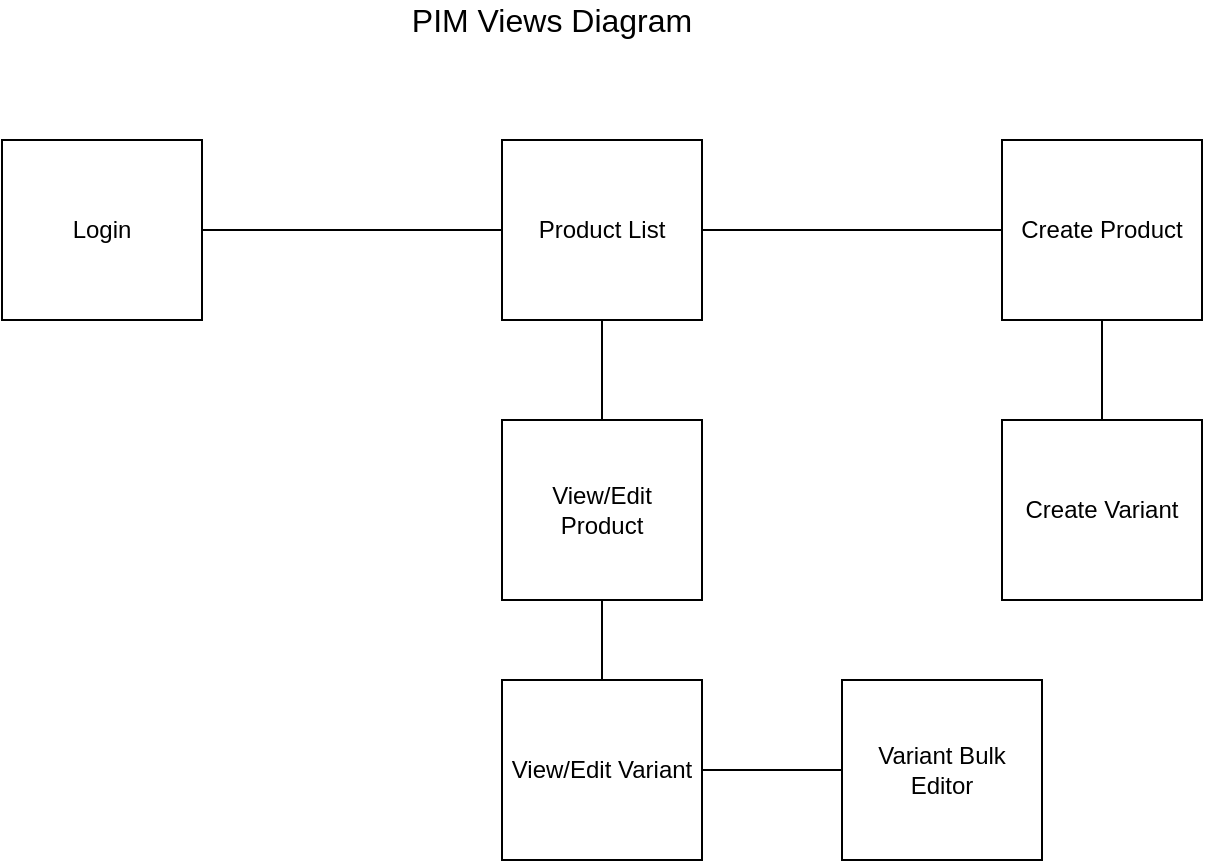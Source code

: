 <mxfile version="15.0.2" type="github">
  <diagram id="hE2YBDvgGHqyTkKCP46g" name="Page-1">
    <mxGraphModel dx="1756" dy="937" grid="1" gridSize="10" guides="1" tooltips="1" connect="1" arrows="1" fold="1" page="1" pageScale="1" pageWidth="850" pageHeight="1100" math="0" shadow="0">
      <root>
        <mxCell id="0" />
        <mxCell id="1" parent="0" />
        <mxCell id="vJXU5ccwv93jfNA9Mbtt-1" value="&lt;font style=&quot;font-size: 16px&quot;&gt;PIM Views Diagram&lt;/font&gt;" style="text;html=1;strokeColor=none;fillColor=none;align=center;verticalAlign=middle;whiteSpace=wrap;rounded=0;" vertex="1" parent="1">
          <mxGeometry x="170" y="20" width="430" height="20" as="geometry" />
        </mxCell>
        <mxCell id="vJXU5ccwv93jfNA9Mbtt-8" value="Login" style="whiteSpace=wrap;html=1;align=center;" vertex="1" parent="1">
          <mxGeometry x="110" y="90" width="100" height="90" as="geometry" />
        </mxCell>
        <mxCell id="vJXU5ccwv93jfNA9Mbtt-9" value="Product List" style="whiteSpace=wrap;html=1;align=center;" vertex="1" parent="1">
          <mxGeometry x="360" y="90" width="100" height="90" as="geometry" />
        </mxCell>
        <mxCell id="vJXU5ccwv93jfNA9Mbtt-11" value="Create Product" style="whiteSpace=wrap;html=1;align=center;" vertex="1" parent="1">
          <mxGeometry x="610" y="90" width="100" height="90" as="geometry" />
        </mxCell>
        <mxCell id="vJXU5ccwv93jfNA9Mbtt-12" value="Create Variant" style="whiteSpace=wrap;html=1;align=center;" vertex="1" parent="1">
          <mxGeometry x="610" y="230" width="100" height="90" as="geometry" />
        </mxCell>
        <mxCell id="vJXU5ccwv93jfNA9Mbtt-13" value="View/Edit&lt;br&gt;Product" style="whiteSpace=wrap;html=1;align=center;" vertex="1" parent="1">
          <mxGeometry x="360" y="230" width="100" height="90" as="geometry" />
        </mxCell>
        <mxCell id="vJXU5ccwv93jfNA9Mbtt-14" value="View/Edit Variant" style="whiteSpace=wrap;html=1;align=center;" vertex="1" parent="1">
          <mxGeometry x="360" y="360" width="100" height="90" as="geometry" />
        </mxCell>
        <mxCell id="vJXU5ccwv93jfNA9Mbtt-15" value="Variant Bulk Editor" style="whiteSpace=wrap;html=1;align=center;" vertex="1" parent="1">
          <mxGeometry x="530" y="360" width="100" height="90" as="geometry" />
        </mxCell>
        <mxCell id="vJXU5ccwv93jfNA9Mbtt-16" value="" style="endArrow=none;html=1;entryX=0;entryY=0.5;entryDx=0;entryDy=0;exitX=1;exitY=0.5;exitDx=0;exitDy=0;" edge="1" parent="1" source="vJXU5ccwv93jfNA9Mbtt-8" target="vJXU5ccwv93jfNA9Mbtt-9">
          <mxGeometry width="50" height="50" relative="1" as="geometry">
            <mxPoint x="250" y="160" as="sourcePoint" />
            <mxPoint x="300" y="110" as="targetPoint" />
          </mxGeometry>
        </mxCell>
        <mxCell id="vJXU5ccwv93jfNA9Mbtt-18" value="" style="endArrow=none;html=1;entryX=0.5;entryY=1;entryDx=0;entryDy=0;" edge="1" parent="1" source="vJXU5ccwv93jfNA9Mbtt-14" target="vJXU5ccwv93jfNA9Mbtt-13">
          <mxGeometry width="50" height="50" relative="1" as="geometry">
            <mxPoint x="80" y="390" as="sourcePoint" />
            <mxPoint x="150" y="330" as="targetPoint" />
          </mxGeometry>
        </mxCell>
        <mxCell id="vJXU5ccwv93jfNA9Mbtt-19" value="" style="endArrow=none;html=1;entryX=0.5;entryY=1;entryDx=0;entryDy=0;exitX=0.5;exitY=0;exitDx=0;exitDy=0;" edge="1" parent="1" source="vJXU5ccwv93jfNA9Mbtt-13" target="vJXU5ccwv93jfNA9Mbtt-9">
          <mxGeometry width="50" height="50" relative="1" as="geometry">
            <mxPoint x="260" y="250" as="sourcePoint" />
            <mxPoint x="330" y="190" as="targetPoint" />
          </mxGeometry>
        </mxCell>
        <mxCell id="vJXU5ccwv93jfNA9Mbtt-20" value="" style="endArrow=none;html=1;entryX=0;entryY=0.5;entryDx=0;entryDy=0;exitX=1;exitY=0.5;exitDx=0;exitDy=0;" edge="1" parent="1" source="vJXU5ccwv93jfNA9Mbtt-9" target="vJXU5ccwv93jfNA9Mbtt-11">
          <mxGeometry width="50" height="50" relative="1" as="geometry">
            <mxPoint x="490" y="170" as="sourcePoint" />
            <mxPoint x="560" y="110" as="targetPoint" />
          </mxGeometry>
        </mxCell>
        <mxCell id="vJXU5ccwv93jfNA9Mbtt-22" value="" style="endArrow=none;html=1;exitX=1;exitY=0.5;exitDx=0;exitDy=0;entryX=0;entryY=0.5;entryDx=0;entryDy=0;" edge="1" parent="1" source="vJXU5ccwv93jfNA9Mbtt-14" target="vJXU5ccwv93jfNA9Mbtt-15">
          <mxGeometry width="50" height="50" relative="1" as="geometry">
            <mxPoint x="470" y="460" as="sourcePoint" />
            <mxPoint x="540" y="400" as="targetPoint" />
          </mxGeometry>
        </mxCell>
        <mxCell id="vJXU5ccwv93jfNA9Mbtt-23" value="" style="endArrow=none;html=1;exitX=0.5;exitY=0;exitDx=0;exitDy=0;" edge="1" parent="1" source="vJXU5ccwv93jfNA9Mbtt-12">
          <mxGeometry width="50" height="50" relative="1" as="geometry">
            <mxPoint x="660" y="220" as="sourcePoint" />
            <mxPoint x="660" y="180" as="targetPoint" />
          </mxGeometry>
        </mxCell>
      </root>
    </mxGraphModel>
  </diagram>
</mxfile>
